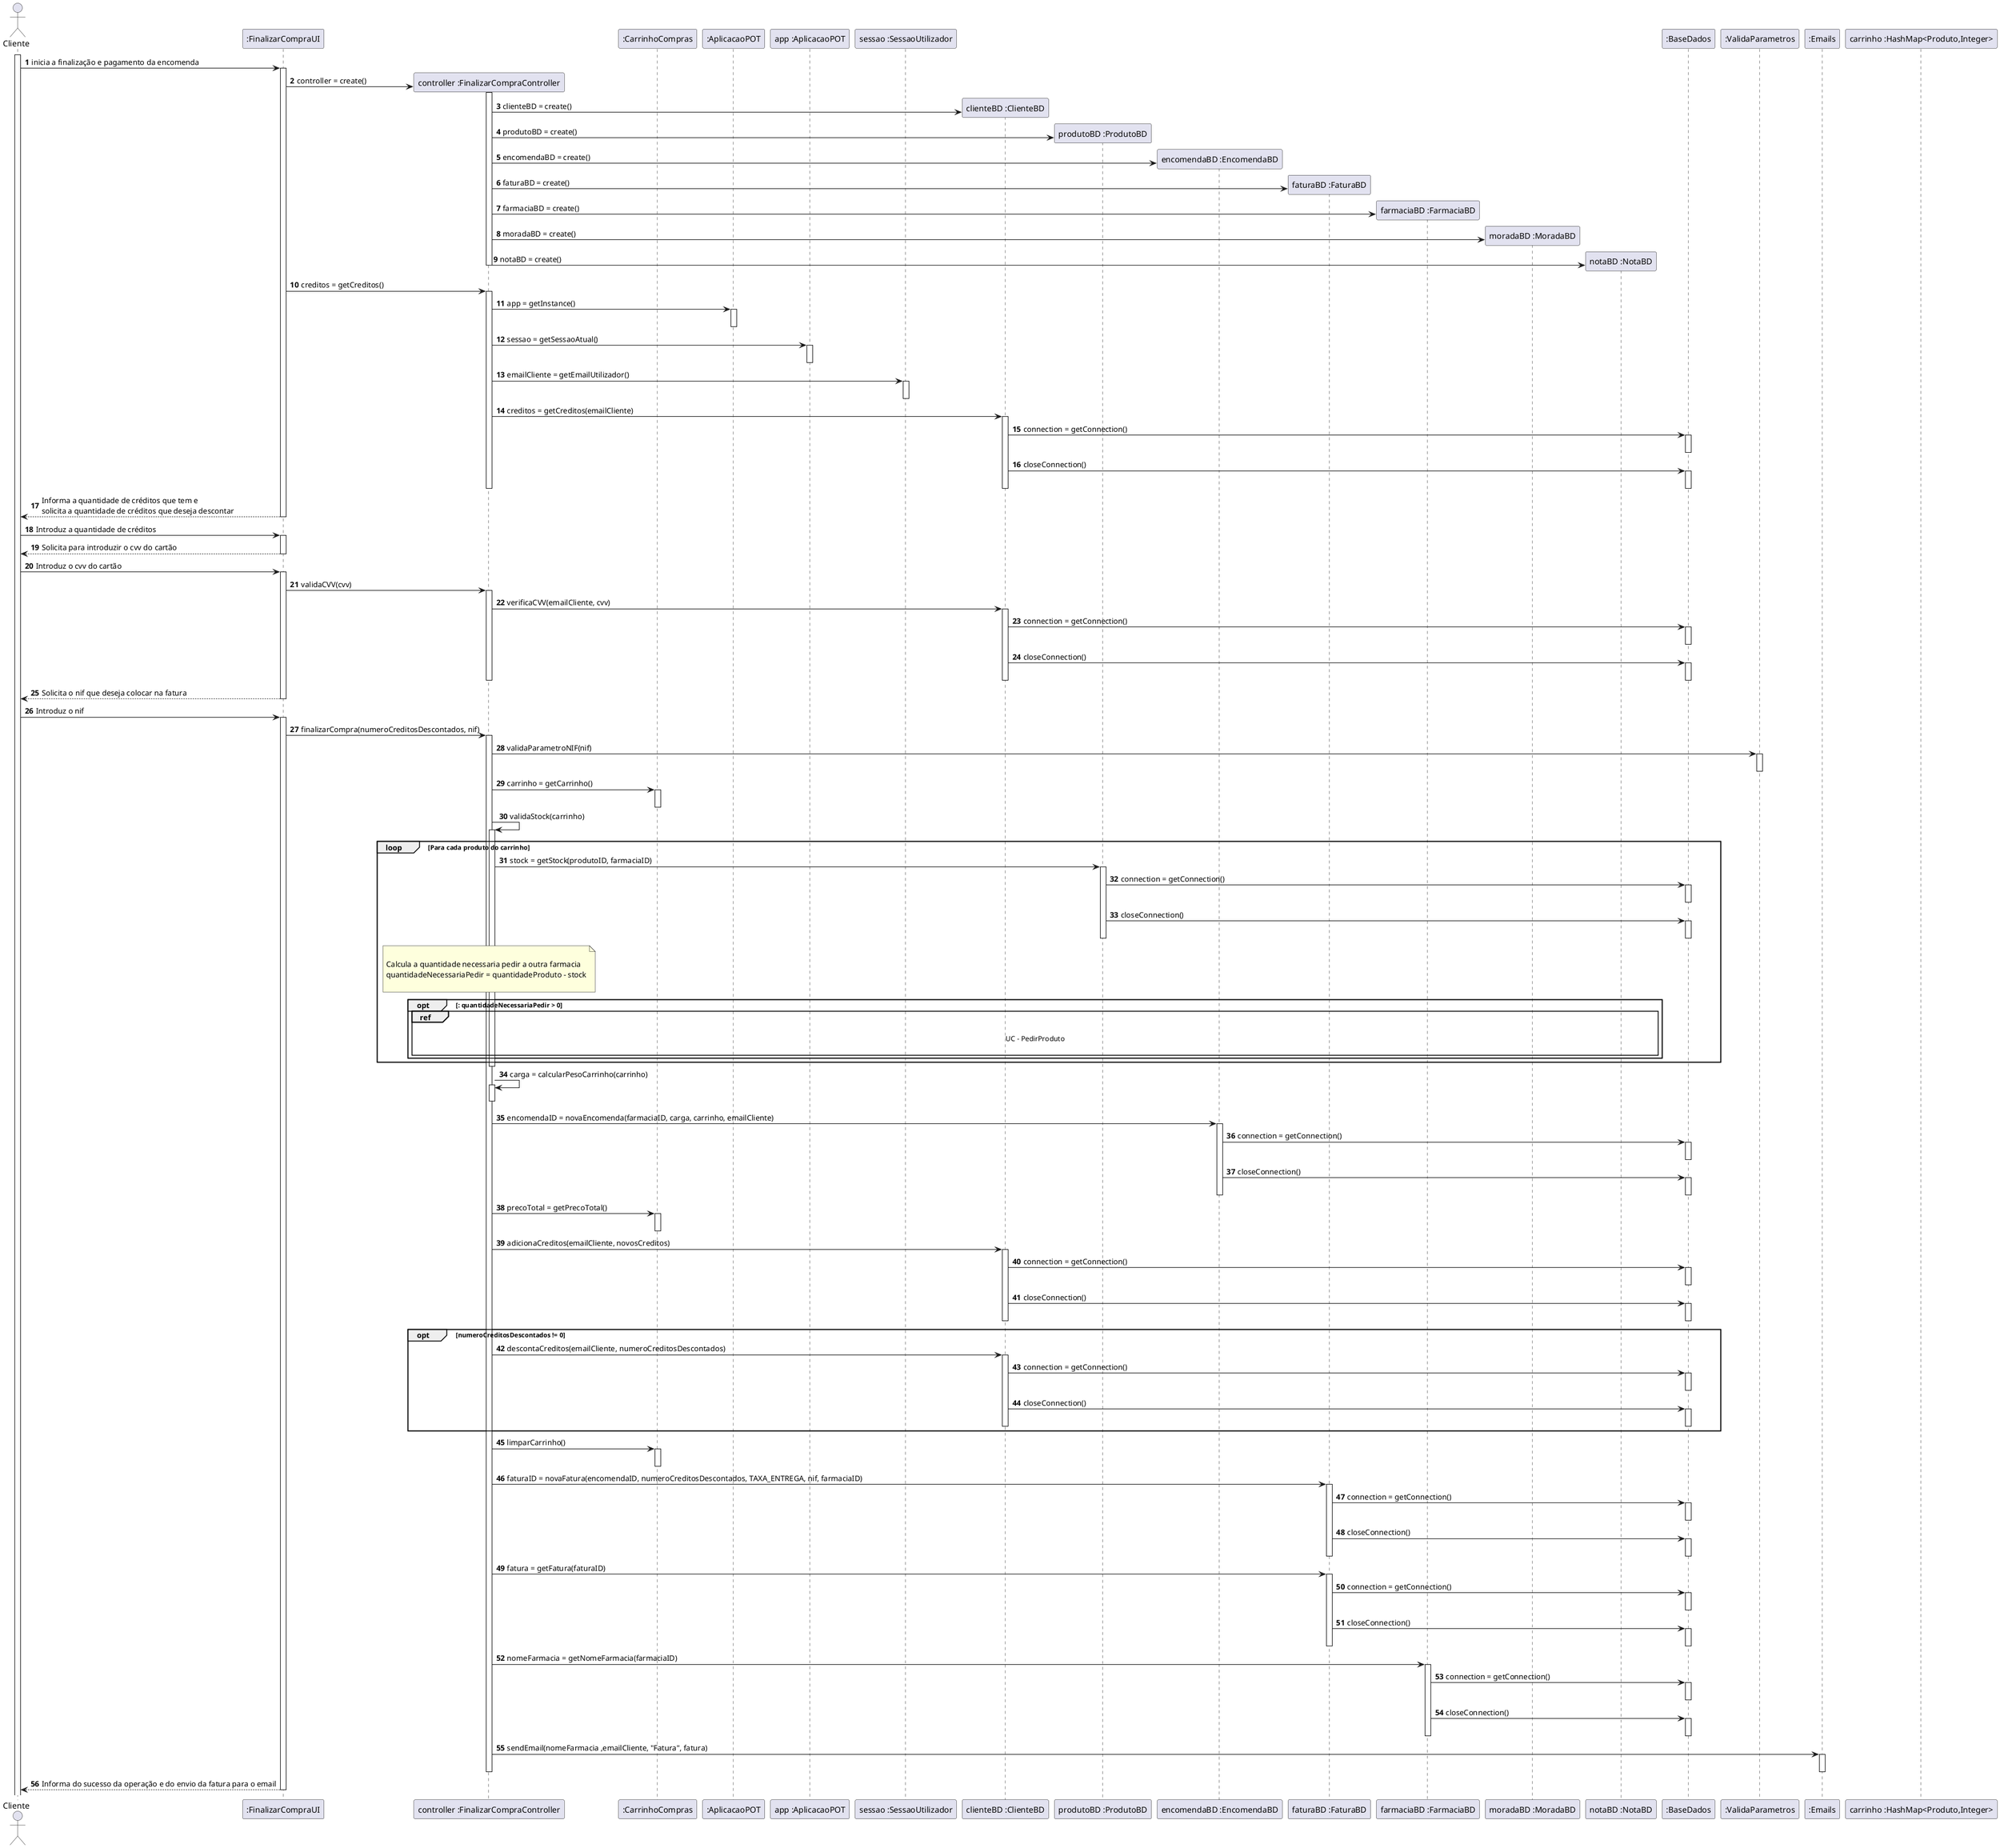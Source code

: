 @startuml
autonumber

actor "Cliente" AS CLIENTE
participant ":FinalizarCompraUI" AS UI
participant "controller :FinalizarCompraController" AS CONTROLLER
participant ":CarrinhoCompras" AS CARRINHO
participant ":AplicacaoPOT" AS POT
participant "app :AplicacaoPOT" AS APP
participant "sessao :SessaoUtilizador" AS SESSAO
participant "clienteBD :ClienteBD" AS CLI_BD
participant "produtoBD :ProdutoBD" AS PRODUTO_BD
participant "encomendaBD :EncomendaBD" AS ENCOMENDA_BD
participant "faturaBD :FaturaBD" AS FATURA_BD
participant "farmaciaBD :FarmaciaBD" AS FARMACIA_BD
participant "moradaBD :MoradaBD" AS MORADA_BD
participant "notaBD :NotaBD" AS NOTA_BD
participant ":BaseDados" AS BD
participant ":ValidaParametros" AS VALIDA_PARAMETROS
participant ":Emails" AS EMAIL
participant "carrinho :HashMap<Produto,Integer>"

activate CLIENTE
CLIENTE -> UI : inicia a finalização e pagamento da encomenda
activate UI

    UI -> CONTROLLER** : controller = create()
    activate CONTROLLER

        CONTROLLER -> CLI_BD** : clienteBD = create()
        CONTROLLER -> PRODUTO_BD** : produtoBD = create()
        CONTROLLER -> ENCOMENDA_BD** : encomendaBD = create()
        CONTROLLER -> FATURA_BD** : faturaBD = create()
        CONTROLLER -> FARMACIA_BD** : farmaciaBD = create()
        CONTROLLER -> MORADA_BD** : moradaBD = create()
        CONTROLLER -> NOTA_BD** : notaBD = create()

    deactivate CONTROLLER

    UI -> CONTROLLER : creditos = getCreditos()
    activate CONTROLLER

        CONTROLLER -> POT : app = getInstance()
        activate POT
        deactivate POT

        CONTROLLER -> APP : sessao = getSessaoAtual()
        activate APP
        deactivate APP

        CONTROLLER -> SESSAO : emailCliente = getEmailUtilizador()
        activate SESSAO
        deactivate SESSAO

        CONTROLLER -> CLI_BD : creditos = getCreditos(emailCliente)
        activate CLI_BD

            CLI_BD -> BD : connection = getConnection()
            activate BD
            deactivate BD

            CLI_BD -> BD : closeConnection()
            activate BD
            deactivate BD

        deactivate CLI_BD

    deactivate CONTROLLER

UI --> CLIENTE : Informa a quantidade de créditos que tem e \nsolicita a quantidade de créditos que deseja descontar
deactivate UI

CLIENTE -> UI : Introduz a quantidade de créditos
activate UI

UI --> CLIENTE : Solicita para introduzir o cvv do cartão
deactivate UI

CLIENTE -> UI : Introduz o cvv do cartão
activate UI

    UI -> CONTROLLER : validaCVV(cvv)
    activate CONTROLLER

        CONTROLLER -> CLI_BD : verificaCVV(emailCliente, cvv)
        activate CLI_BD

            CLI_BD -> BD : connection = getConnection()
            activate BD
            deactivate BD

            CLI_BD -> BD : closeConnection()
            activate BD
            deactivate BD

        deactivate CLI_BD

    deactivate CONTROLLER

UI --> CLIENTE : Solicita o nif que deseja colocar na fatura
deactivate UI

CLIENTE -> UI : Introduz o nif
activate UI

    UI -> CONTROLLER : finalizarCompra(numeroCreditosDescontados, nif)
    activate CONTROLLER

        CONTROLLER -> VALIDA_PARAMETROS : validaParametroNIF(nif)
        activate VALIDA_PARAMETROS
        deactivate VALIDA_PARAMETROS

        CONTROLLER -> CARRINHO : carrinho = getCarrinho()
        activate CARRINHO
        deactivate CARRINHO

        CONTROLLER -> CONTROLLER : validaStock(carrinho)
        activate CONTROLLER

            loop Para cada produto do carrinho

                CONTROLLER -> PRODUTO_BD : stock = getStock(produtoID, farmaciaID)
                activate PRODUTO_BD

                    PRODUTO_BD -> BD : connection = getConnection()
                    activate BD
                    deactivate BD

                    PRODUTO_BD -> BD : closeConnection()
                    activate BD
                    deactivate BD

                deactivate PRODUTO_BD

                note over CONTROLLER

                    Calcula a quantidade necessaria pedir a outra farmacia
                    quantidadeNecessariaPedir = quantidadeProduto - stock

                end note

                opt : quantidadeNecessariaPedir > 0

                    ref over CONTROLLER, POT, APP, NOTA_BD, MORADA_BD, PRODUTO_BD

                        UC - PedirProduto

                    end ref

                end opt

            end loop

        deactivate CONTROLLER

        CONTROLLER -> CONTROLLER : carga = calcularPesoCarrinho(carrinho)
        activate CONTROLLER
        deactivate CONTROLLER

        CONTROLLER -> ENCOMENDA_BD : encomendaID = novaEncomenda(farmaciaID, carga, carrinho, emailCliente)
        activate ENCOMENDA_BD

            ENCOMENDA_BD -> BD : connection = getConnection()
            activate BD
            deactivate BD

            ENCOMENDA_BD -> BD : closeConnection()
            activate BD
            deactivate BD

        deactivate ENCOMENDA_BD

        CONTROLLER -> CARRINHO : precoTotal = getPrecoTotal()
        activate CARRINHO
        deactivate CARRINHO

        CONTROLLER -> CLI_BD : adicionaCreditos(emailCliente, novosCreditos)
        activate CLI_BD

            CLI_BD -> BD : connection = getConnection()
            activate BD
            deactivate BD

            CLI_BD -> BD : closeConnection()
            activate BD
            deactivate BD

        deactivate CLI_BD

        opt numeroCreditosDescontados != 0
        CONTROLLER -> CLI_BD : descontaCreditos(emailCliente, numeroCreditosDescontados)
        activate CLI_BD

            CLI_BD -> BD : connection = getConnection()
            activate BD
            deactivate BD

            CLI_BD -> BD : closeConnection()
            activate BD
            deactivate BD

        deactivate CLI_BD
        end opt

        CONTROLLER -> CARRINHO : limparCarrinho()
        activate CARRINHO
        deactivate CARRINHO

        CONTROLLER -> FATURA_BD : faturaID = novaFatura(encomendaID, numeroCreditosDescontados, TAXA_ENTREGA, nif, farmaciaID)
        activate FATURA_BD

            FATURA_BD -> BD : connection = getConnection()
            activate BD
            deactivate BD

            FATURA_BD -> BD : closeConnection()
            activate BD
            deactivate BD

        deactivate FATURA_BD

        CONTROLLER -> FATURA_BD : fatura = getFatura(faturaID)
        activate FATURA_BD

            FATURA_BD -> BD : connection = getConnection()
            activate BD
            deactivate BD

            FATURA_BD -> BD : closeConnection()
            activate BD
            deactivate BD

        deactivate FATURA_BD

        CONTROLLER -> FARMACIA_BD : nomeFarmacia = getNomeFarmacia(farmaciaID)
        activate FARMACIA_BD

            FARMACIA_BD -> BD : connection = getConnection()
            activate BD
            deactivate BD

            FARMACIA_BD -> BD : closeConnection()
            activate BD
            deactivate BD

        deactivate FARMACIA_BD

        CONTROLLER -> EMAIL : sendEmail(nomeFarmacia ,emailCliente, "Fatura", fatura)
        activate EMAIL
        deactivate EMAIL

    deactivate CONTROLLER
UI --> CLIENTE : Informa do sucesso da operação e do envio da fatura para o email
deactivate UI

@enduml